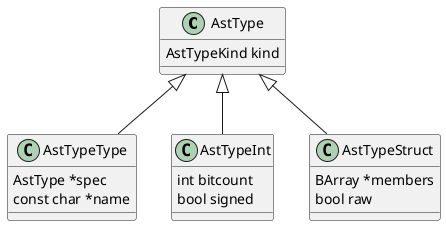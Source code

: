 @startuml

class AstType {
  AstTypeKind kind	
}

class AstTypeType {
  AstType *spec	
  const char *name
}

class AstTypeInt {
  int bitcount
  bool signed
}

class AstTypeStruct {
  BArray *members
  bool raw
}

AstType <|-- AstTypeType
AstType <|-- AstTypeInt
AstType <|-- AstTypeStruct


@enduml
